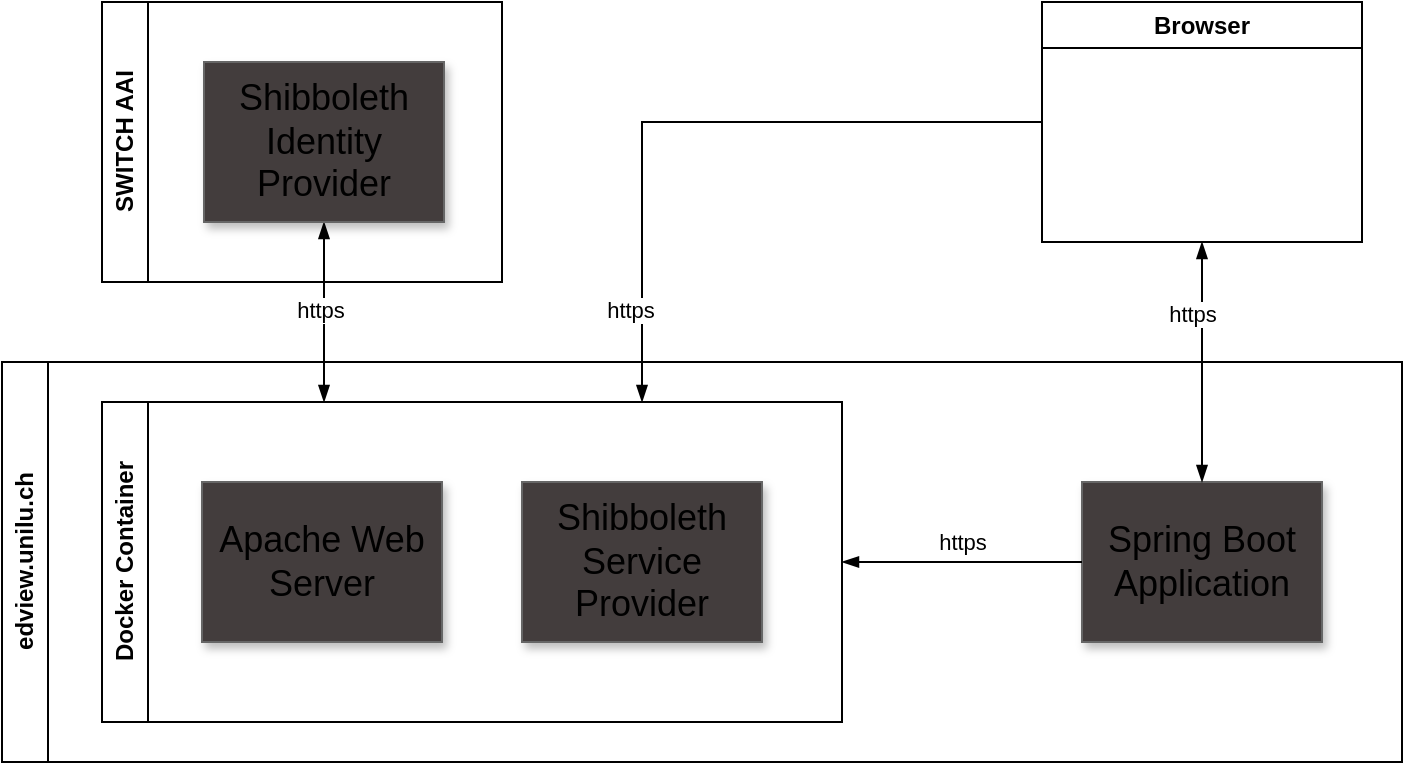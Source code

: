 <mxfile version="24.7.8">
  <diagram name="Page-1" id="90a13364-a465-7bf4-72fc-28e22215d7a0">
    <mxGraphModel dx="1295" dy="768" grid="1" gridSize="10" guides="1" tooltips="1" connect="1" arrows="1" fold="1" page="1" pageScale="1.5" pageWidth="1169" pageHeight="826" background="none" math="0" shadow="0">
      <root>
        <mxCell id="0" style=";html=1;" />
        <mxCell id="1" style=";html=1;" parent="0" />
        <mxCell id="3a17f1ce550125da-9" value="Shibboleth Service Provider" style="whiteSpace=wrap;html=1;shadow=1;fontSize=18;fillColor=#433D3D;strokeColor=#666666;" parent="1" vertex="1">
          <mxGeometry x="280" y="320" width="120" height="80" as="geometry" />
        </mxCell>
        <mxCell id="3a17f1ce550125da-26" style="edgeStyle=elbowEdgeStyle;rounded=0;html=1;startArrow=blockThin;startFill=1;jettySize=auto;orthogonalLoop=1;fontSize=18;entryX=0.25;entryY=0;entryDx=0;entryDy=0;endArrow=blockThin;endFill=1;exitX=0.5;exitY=1;exitDx=0;exitDy=0;" parent="1" edge="1" source="3a17f1ce550125da-8">
          <mxGeometry relative="1" as="geometry">
            <mxPoint x="181" y="210" as="sourcePoint" />
            <mxPoint x="180.5" y="280" as="targetPoint" />
            <Array as="points">
              <mxPoint x="181" y="240" />
              <mxPoint x="865" y="764" />
            </Array>
          </mxGeometry>
        </mxCell>
        <mxCell id="N-nf-0B1seHdFH5EAekI-1" value="Apache Web Server" style="whiteSpace=wrap;html=1;shadow=1;fontSize=18;fillColor=#433D3D;strokeColor=#666666;gradientColor=none;" parent="1" vertex="1">
          <mxGeometry x="120" y="320" width="120" height="80" as="geometry" />
        </mxCell>
        <mxCell id="N-nf-0B1seHdFH5EAekI-2" value="Spring Boot Application" style="whiteSpace=wrap;html=1;shadow=1;fontSize=18;fillColor=#433D3D;strokeColor=#666666;" parent="1" vertex="1">
          <mxGeometry x="560" y="320" width="120" height="80" as="geometry" />
        </mxCell>
        <mxCell id="N-nf-0B1seHdFH5EAekI-3" value="Browser" style="swimlane;whiteSpace=wrap;html=1;" parent="1" vertex="1">
          <mxGeometry x="540" y="80" width="160" height="120" as="geometry" />
        </mxCell>
        <mxCell id="N-nf-0B1seHdFH5EAekI-10" value="Docker Container" style="swimlane;horizontal=0;whiteSpace=wrap;html=1;" parent="1" vertex="1">
          <mxGeometry x="70" y="280" width="370" height="160" as="geometry" />
        </mxCell>
        <mxCell id="N-nf-0B1seHdFH5EAekI-12" style="edgeStyle=elbowEdgeStyle;rounded=0;html=1;startArrow=none;startFill=0;jettySize=auto;orthogonalLoop=1;fontSize=18;exitX=0;exitY=0.5;exitDx=0;exitDy=0;endArrow=blockThin;endFill=1;" parent="1" source="N-nf-0B1seHdFH5EAekI-2" edge="1">
          <mxGeometry relative="1" as="geometry">
            <mxPoint x="191.04" y="213.04" as="sourcePoint" />
            <mxPoint x="440" y="360" as="targetPoint" />
            <Array as="points">
              <mxPoint x="510" y="370" />
              <mxPoint x="875" y="774" />
            </Array>
          </mxGeometry>
        </mxCell>
        <mxCell id="N-nf-0B1seHdFH5EAekI-14" value="https" style="edgeLabel;html=1;align=center;verticalAlign=middle;resizable=0;points=[];" parent="N-nf-0B1seHdFH5EAekI-12" vertex="1" connectable="0">
          <mxGeometry x="0.467" y="-3" relative="1" as="geometry">
            <mxPoint x="28" y="-7" as="offset" />
          </mxGeometry>
        </mxCell>
        <mxCell id="N-nf-0B1seHdFH5EAekI-13" value="" style="edgeStyle=elbowEdgeStyle;rounded=0;html=1;startArrow=blockThin;startFill=1;jettySize=auto;orthogonalLoop=1;fontSize=18;exitX=0.5;exitY=1;exitDx=0;exitDy=0;entryX=0.5;entryY=0;entryDx=0;entryDy=0;endArrow=blockThin;endFill=1;elbow=horizontal;" parent="1" source="N-nf-0B1seHdFH5EAekI-3" target="N-nf-0B1seHdFH5EAekI-2" edge="1">
          <mxGeometry relative="1" as="geometry">
            <mxPoint x="191.04" y="213.04" as="sourcePoint" />
            <mxPoint x="190.5" y="290" as="targetPoint" />
            <Array as="points">
              <mxPoint x="620" y="280" />
              <mxPoint x="875" y="774" />
            </Array>
          </mxGeometry>
        </mxCell>
        <mxCell id="N-nf-0B1seHdFH5EAekI-15" style="edgeStyle=elbowEdgeStyle;rounded=0;html=1;startArrow=none;startFill=0;jettySize=auto;orthogonalLoop=1;fontSize=18;exitX=0;exitY=0.5;exitDx=0;exitDy=0;endArrow=blockThin;endFill=1;" parent="1" source="N-nf-0B1seHdFH5EAekI-3" edge="1">
          <mxGeometry relative="1" as="geometry">
            <mxPoint x="630" y="250" as="sourcePoint" />
            <mxPoint x="340" y="280" as="targetPoint" />
            <Array as="points">
              <mxPoint x="340" y="180" />
              <mxPoint x="885" y="784" />
            </Array>
          </mxGeometry>
        </mxCell>
        <mxCell id="N-nf-0B1seHdFH5EAekI-17" value="https" style="edgeLabel;html=1;align=center;verticalAlign=middle;resizable=0;points=[];" parent="1" vertex="1" connectable="0">
          <mxGeometry x="500" y="320" as="geometry">
            <mxPoint x="115" y="-84" as="offset" />
          </mxGeometry>
        </mxCell>
        <mxCell id="N-nf-0B1seHdFH5EAekI-20" value="https" style="edgeLabel;html=1;align=center;verticalAlign=middle;resizable=0;points=[];" parent="1" vertex="1" connectable="0">
          <mxGeometry x="410" y="430" as="geometry">
            <mxPoint x="-76" y="-196" as="offset" />
          </mxGeometry>
        </mxCell>
        <mxCell id="N-nf-0B1seHdFH5EAekI-21" value="https" style="edgeLabel;html=1;align=center;verticalAlign=middle;resizable=0;points=[];" parent="1" vertex="1" connectable="0">
          <mxGeometry x="255" y="430" as="geometry">
            <mxPoint x="-76" y="-196" as="offset" />
          </mxGeometry>
        </mxCell>
        <mxCell id="3XaaPXTU7xvzBTpcXIFb-1" value="edview.unilu.ch" style="swimlane;horizontal=0;whiteSpace=wrap;html=1;" vertex="1" parent="1">
          <mxGeometry x="20" y="260" width="700" height="200" as="geometry" />
        </mxCell>
        <mxCell id="3XaaPXTU7xvzBTpcXIFb-2" value="SWITCH AAI" style="swimlane;horizontal=0;whiteSpace=wrap;html=1;" vertex="1" parent="1">
          <mxGeometry x="70" y="80" width="200" height="140" as="geometry" />
        </mxCell>
        <mxCell id="3a17f1ce550125da-8" value="Shibboleth Identity Provider" style="whiteSpace=wrap;html=1;shadow=1;fontSize=18;fillColor=#433D3D;strokeColor=#666666;" parent="3XaaPXTU7xvzBTpcXIFb-2" vertex="1">
          <mxGeometry x="51" y="30" width="120" height="80" as="geometry" />
        </mxCell>
      </root>
    </mxGraphModel>
  </diagram>
</mxfile>
